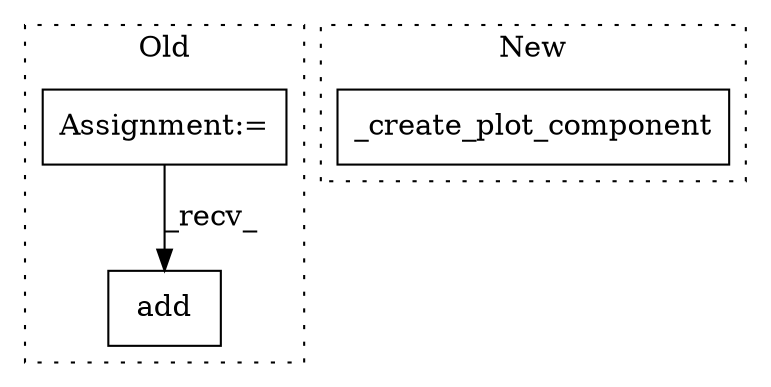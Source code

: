 digraph G {
subgraph cluster0 {
1 [label="add" a="32" s="2950,2958" l="4,1" shape="box"];
3 [label="Assignment:=" a="7" s="2743" l="1" shape="box"];
label = "Old";
style="dotted";
}
subgraph cluster1 {
2 [label="_create_plot_component" a="32" s="4061" l="24" shape="box"];
label = "New";
style="dotted";
}
3 -> 1 [label="_recv_"];
}
